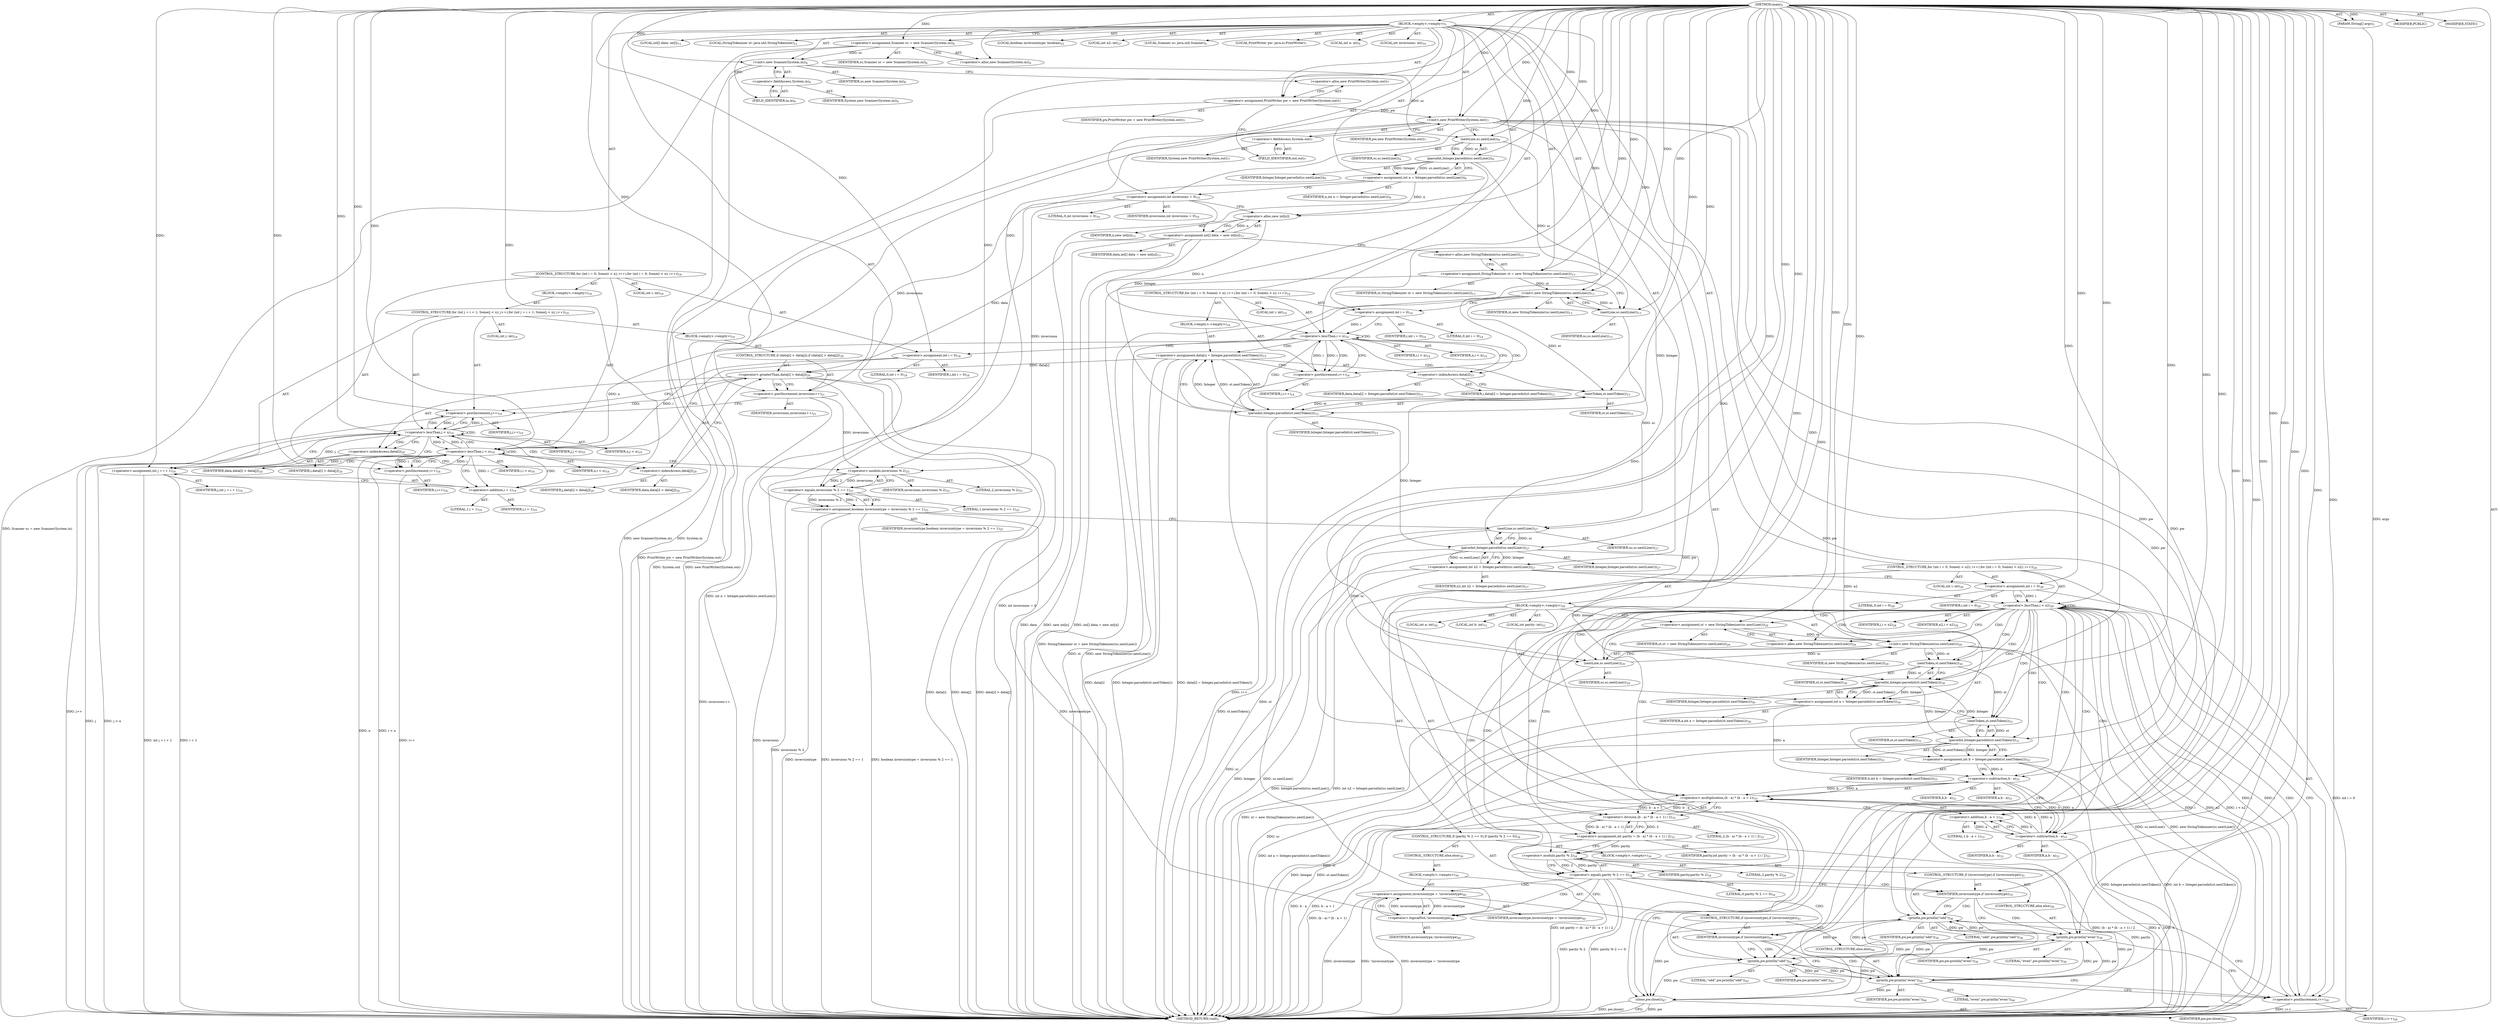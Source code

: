 digraph "main" {  
"24" [label = <(METHOD,main)<SUB>5</SUB>> ]
"25" [label = <(PARAM,String[] args)<SUB>5</SUB>> ]
"26" [label = <(BLOCK,&lt;empty&gt;,&lt;empty&gt;)<SUB>5</SUB>> ]
"4" [label = <(LOCAL,Scanner sc: java.util.Scanner)<SUB>6</SUB>> ]
"27" [label = <(&lt;operator&gt;.assignment,Scanner sc = new Scanner(System.in))<SUB>6</SUB>> ]
"28" [label = <(IDENTIFIER,sc,Scanner sc = new Scanner(System.in))<SUB>6</SUB>> ]
"29" [label = <(&lt;operator&gt;.alloc,new Scanner(System.in))<SUB>6</SUB>> ]
"30" [label = <(&lt;init&gt;,new Scanner(System.in))<SUB>6</SUB>> ]
"3" [label = <(IDENTIFIER,sc,new Scanner(System.in))<SUB>6</SUB>> ]
"31" [label = <(&lt;operator&gt;.fieldAccess,System.in)<SUB>6</SUB>> ]
"32" [label = <(IDENTIFIER,System,new Scanner(System.in))<SUB>6</SUB>> ]
"33" [label = <(FIELD_IDENTIFIER,in,in)<SUB>6</SUB>> ]
"6" [label = <(LOCAL,PrintWriter pw: java.io.PrintWriter)<SUB>7</SUB>> ]
"34" [label = <(&lt;operator&gt;.assignment,PrintWriter pw = new PrintWriter(System.out))<SUB>7</SUB>> ]
"35" [label = <(IDENTIFIER,pw,PrintWriter pw = new PrintWriter(System.out))<SUB>7</SUB>> ]
"36" [label = <(&lt;operator&gt;.alloc,new PrintWriter(System.out))<SUB>7</SUB>> ]
"37" [label = <(&lt;init&gt;,new PrintWriter(System.out))<SUB>7</SUB>> ]
"5" [label = <(IDENTIFIER,pw,new PrintWriter(System.out))<SUB>7</SUB>> ]
"38" [label = <(&lt;operator&gt;.fieldAccess,System.out)<SUB>7</SUB>> ]
"39" [label = <(IDENTIFIER,System,new PrintWriter(System.out))<SUB>7</SUB>> ]
"40" [label = <(FIELD_IDENTIFIER,out,out)<SUB>7</SUB>> ]
"41" [label = <(LOCAL,int n: int)<SUB>9</SUB>> ]
"42" [label = <(&lt;operator&gt;.assignment,int n = Integer.parseInt(sc.nextLine()))<SUB>9</SUB>> ]
"43" [label = <(IDENTIFIER,n,int n = Integer.parseInt(sc.nextLine()))<SUB>9</SUB>> ]
"44" [label = <(parseInt,Integer.parseInt(sc.nextLine()))<SUB>9</SUB>> ]
"45" [label = <(IDENTIFIER,Integer,Integer.parseInt(sc.nextLine()))<SUB>9</SUB>> ]
"46" [label = <(nextLine,sc.nextLine())<SUB>9</SUB>> ]
"47" [label = <(IDENTIFIER,sc,sc.nextLine())<SUB>9</SUB>> ]
"48" [label = <(LOCAL,int inversions: int)<SUB>10</SUB>> ]
"49" [label = <(&lt;operator&gt;.assignment,int inversions = 0)<SUB>10</SUB>> ]
"50" [label = <(IDENTIFIER,inversions,int inversions = 0)<SUB>10</SUB>> ]
"51" [label = <(LITERAL,0,int inversions = 0)<SUB>10</SUB>> ]
"52" [label = <(LOCAL,int[] data: int[])<SUB>11</SUB>> ]
"53" [label = <(&lt;operator&gt;.assignment,int[] data = new int[n])<SUB>11</SUB>> ]
"54" [label = <(IDENTIFIER,data,int[] data = new int[n])<SUB>11</SUB>> ]
"55" [label = <(&lt;operator&gt;.alloc,new int[n])> ]
"56" [label = <(IDENTIFIER,n,new int[n])<SUB>11</SUB>> ]
"8" [label = <(LOCAL,StringTokenizer st: java.util.StringTokenizer)<SUB>13</SUB>> ]
"57" [label = <(&lt;operator&gt;.assignment,StringTokenizer st = new StringTokenizer(sc.nextLine()))<SUB>13</SUB>> ]
"58" [label = <(IDENTIFIER,st,StringTokenizer st = new StringTokenizer(sc.nextLine()))<SUB>13</SUB>> ]
"59" [label = <(&lt;operator&gt;.alloc,new StringTokenizer(sc.nextLine()))<SUB>13</SUB>> ]
"60" [label = <(&lt;init&gt;,new StringTokenizer(sc.nextLine()))<SUB>13</SUB>> ]
"7" [label = <(IDENTIFIER,st,new StringTokenizer(sc.nextLine()))<SUB>13</SUB>> ]
"61" [label = <(nextLine,sc.nextLine())<SUB>13</SUB>> ]
"62" [label = <(IDENTIFIER,sc,sc.nextLine())<SUB>13</SUB>> ]
"63" [label = <(CONTROL_STRUCTURE,for (int i = 0; Some(i &lt; n); i++),for (int i = 0; Some(i &lt; n); i++))<SUB>14</SUB>> ]
"64" [label = <(LOCAL,int i: int)<SUB>14</SUB>> ]
"65" [label = <(&lt;operator&gt;.assignment,int i = 0)<SUB>14</SUB>> ]
"66" [label = <(IDENTIFIER,i,int i = 0)<SUB>14</SUB>> ]
"67" [label = <(LITERAL,0,int i = 0)<SUB>14</SUB>> ]
"68" [label = <(&lt;operator&gt;.lessThan,i &lt; n)<SUB>14</SUB>> ]
"69" [label = <(IDENTIFIER,i,i &lt; n)<SUB>14</SUB>> ]
"70" [label = <(IDENTIFIER,n,i &lt; n)<SUB>14</SUB>> ]
"71" [label = <(&lt;operator&gt;.postIncrement,i++)<SUB>14</SUB>> ]
"72" [label = <(IDENTIFIER,i,i++)<SUB>14</SUB>> ]
"73" [label = <(BLOCK,&lt;empty&gt;,&lt;empty&gt;)<SUB>14</SUB>> ]
"74" [label = <(&lt;operator&gt;.assignment,data[i] = Integer.parseInt(st.nextToken()))<SUB>15</SUB>> ]
"75" [label = <(&lt;operator&gt;.indexAccess,data[i])<SUB>15</SUB>> ]
"76" [label = <(IDENTIFIER,data,data[i] = Integer.parseInt(st.nextToken()))<SUB>15</SUB>> ]
"77" [label = <(IDENTIFIER,i,data[i] = Integer.parseInt(st.nextToken()))<SUB>15</SUB>> ]
"78" [label = <(parseInt,Integer.parseInt(st.nextToken()))<SUB>15</SUB>> ]
"79" [label = <(IDENTIFIER,Integer,Integer.parseInt(st.nextToken()))<SUB>15</SUB>> ]
"80" [label = <(nextToken,st.nextToken())<SUB>15</SUB>> ]
"81" [label = <(IDENTIFIER,st,st.nextToken())<SUB>15</SUB>> ]
"82" [label = <(CONTROL_STRUCTURE,for (int i = 0; Some(i &lt; n); i++),for (int i = 0; Some(i &lt; n); i++))<SUB>18</SUB>> ]
"83" [label = <(LOCAL,int i: int)<SUB>18</SUB>> ]
"84" [label = <(&lt;operator&gt;.assignment,int i = 0)<SUB>18</SUB>> ]
"85" [label = <(IDENTIFIER,i,int i = 0)<SUB>18</SUB>> ]
"86" [label = <(LITERAL,0,int i = 0)<SUB>18</SUB>> ]
"87" [label = <(&lt;operator&gt;.lessThan,i &lt; n)<SUB>18</SUB>> ]
"88" [label = <(IDENTIFIER,i,i &lt; n)<SUB>18</SUB>> ]
"89" [label = <(IDENTIFIER,n,i &lt; n)<SUB>18</SUB>> ]
"90" [label = <(&lt;operator&gt;.postIncrement,i++)<SUB>18</SUB>> ]
"91" [label = <(IDENTIFIER,i,i++)<SUB>18</SUB>> ]
"92" [label = <(BLOCK,&lt;empty&gt;,&lt;empty&gt;)<SUB>18</SUB>> ]
"93" [label = <(CONTROL_STRUCTURE,for (int j = i + 1; Some(j &lt; n); j++),for (int j = i + 1; Some(j &lt; n); j++))<SUB>19</SUB>> ]
"94" [label = <(LOCAL,int j: int)<SUB>19</SUB>> ]
"95" [label = <(&lt;operator&gt;.assignment,int j = i + 1)<SUB>19</SUB>> ]
"96" [label = <(IDENTIFIER,j,int j = i + 1)<SUB>19</SUB>> ]
"97" [label = <(&lt;operator&gt;.addition,i + 1)<SUB>19</SUB>> ]
"98" [label = <(IDENTIFIER,i,i + 1)<SUB>19</SUB>> ]
"99" [label = <(LITERAL,1,i + 1)<SUB>19</SUB>> ]
"100" [label = <(&lt;operator&gt;.lessThan,j &lt; n)<SUB>19</SUB>> ]
"101" [label = <(IDENTIFIER,j,j &lt; n)<SUB>19</SUB>> ]
"102" [label = <(IDENTIFIER,n,j &lt; n)<SUB>19</SUB>> ]
"103" [label = <(&lt;operator&gt;.postIncrement,j++)<SUB>19</SUB>> ]
"104" [label = <(IDENTIFIER,j,j++)<SUB>19</SUB>> ]
"105" [label = <(BLOCK,&lt;empty&gt;,&lt;empty&gt;)<SUB>19</SUB>> ]
"106" [label = <(CONTROL_STRUCTURE,if (data[i] &gt; data[j]),if (data[i] &gt; data[j]))<SUB>20</SUB>> ]
"107" [label = <(&lt;operator&gt;.greaterThan,data[i] &gt; data[j])<SUB>20</SUB>> ]
"108" [label = <(&lt;operator&gt;.indexAccess,data[i])<SUB>20</SUB>> ]
"109" [label = <(IDENTIFIER,data,data[i] &gt; data[j])<SUB>20</SUB>> ]
"110" [label = <(IDENTIFIER,i,data[i] &gt; data[j])<SUB>20</SUB>> ]
"111" [label = <(&lt;operator&gt;.indexAccess,data[j])<SUB>20</SUB>> ]
"112" [label = <(IDENTIFIER,data,data[i] &gt; data[j])<SUB>20</SUB>> ]
"113" [label = <(IDENTIFIER,j,data[i] &gt; data[j])<SUB>20</SUB>> ]
"114" [label = <(&lt;operator&gt;.postIncrement,inversions++)<SUB>21</SUB>> ]
"115" [label = <(IDENTIFIER,inversions,inversions++)<SUB>21</SUB>> ]
"116" [label = <(LOCAL,boolean inversiontype: boolean)<SUB>25</SUB>> ]
"117" [label = <(&lt;operator&gt;.assignment,boolean inversiontype = inversions % 2 == 1)<SUB>25</SUB>> ]
"118" [label = <(IDENTIFIER,inversiontype,boolean inversiontype = inversions % 2 == 1)<SUB>25</SUB>> ]
"119" [label = <(&lt;operator&gt;.equals,inversions % 2 == 1)<SUB>25</SUB>> ]
"120" [label = <(&lt;operator&gt;.modulo,inversions % 2)<SUB>25</SUB>> ]
"121" [label = <(IDENTIFIER,inversions,inversions % 2)<SUB>25</SUB>> ]
"122" [label = <(LITERAL,2,inversions % 2)<SUB>25</SUB>> ]
"123" [label = <(LITERAL,1,inversions % 2 == 1)<SUB>25</SUB>> ]
"124" [label = <(LOCAL,int n2: int)<SUB>27</SUB>> ]
"125" [label = <(&lt;operator&gt;.assignment,int n2 = Integer.parseInt(sc.nextLine()))<SUB>27</SUB>> ]
"126" [label = <(IDENTIFIER,n2,int n2 = Integer.parseInt(sc.nextLine()))<SUB>27</SUB>> ]
"127" [label = <(parseInt,Integer.parseInt(sc.nextLine()))<SUB>27</SUB>> ]
"128" [label = <(IDENTIFIER,Integer,Integer.parseInt(sc.nextLine()))<SUB>27</SUB>> ]
"129" [label = <(nextLine,sc.nextLine())<SUB>27</SUB>> ]
"130" [label = <(IDENTIFIER,sc,sc.nextLine())<SUB>27</SUB>> ]
"131" [label = <(CONTROL_STRUCTURE,for (int i = 0; Some(i &lt; n2); i++),for (int i = 0; Some(i &lt; n2); i++))<SUB>28</SUB>> ]
"132" [label = <(LOCAL,int i: int)<SUB>28</SUB>> ]
"133" [label = <(&lt;operator&gt;.assignment,int i = 0)<SUB>28</SUB>> ]
"134" [label = <(IDENTIFIER,i,int i = 0)<SUB>28</SUB>> ]
"135" [label = <(LITERAL,0,int i = 0)<SUB>28</SUB>> ]
"136" [label = <(&lt;operator&gt;.lessThan,i &lt; n2)<SUB>28</SUB>> ]
"137" [label = <(IDENTIFIER,i,i &lt; n2)<SUB>28</SUB>> ]
"138" [label = <(IDENTIFIER,n2,i &lt; n2)<SUB>28</SUB>> ]
"139" [label = <(&lt;operator&gt;.postIncrement,i++)<SUB>28</SUB>> ]
"140" [label = <(IDENTIFIER,i,i++)<SUB>28</SUB>> ]
"141" [label = <(BLOCK,&lt;empty&gt;,&lt;empty&gt;)<SUB>28</SUB>> ]
"142" [label = <(&lt;operator&gt;.assignment,st = new StringTokenizer(sc.nextLine()))<SUB>29</SUB>> ]
"143" [label = <(IDENTIFIER,st,st = new StringTokenizer(sc.nextLine()))<SUB>29</SUB>> ]
"144" [label = <(&lt;operator&gt;.alloc,new StringTokenizer(sc.nextLine()))<SUB>29</SUB>> ]
"145" [label = <(&lt;init&gt;,new StringTokenizer(sc.nextLine()))<SUB>29</SUB>> ]
"9" [label = <(IDENTIFIER,st,new StringTokenizer(sc.nextLine()))<SUB>29</SUB>> ]
"146" [label = <(nextLine,sc.nextLine())<SUB>29</SUB>> ]
"147" [label = <(IDENTIFIER,sc,sc.nextLine())<SUB>29</SUB>> ]
"148" [label = <(LOCAL,int a: int)<SUB>30</SUB>> ]
"149" [label = <(&lt;operator&gt;.assignment,int a = Integer.parseInt(st.nextToken()))<SUB>30</SUB>> ]
"150" [label = <(IDENTIFIER,a,int a = Integer.parseInt(st.nextToken()))<SUB>30</SUB>> ]
"151" [label = <(parseInt,Integer.parseInt(st.nextToken()))<SUB>30</SUB>> ]
"152" [label = <(IDENTIFIER,Integer,Integer.parseInt(st.nextToken()))<SUB>30</SUB>> ]
"153" [label = <(nextToken,st.nextToken())<SUB>30</SUB>> ]
"154" [label = <(IDENTIFIER,st,st.nextToken())<SUB>30</SUB>> ]
"155" [label = <(LOCAL,int b: int)<SUB>31</SUB>> ]
"156" [label = <(&lt;operator&gt;.assignment,int b = Integer.parseInt(st.nextToken()))<SUB>31</SUB>> ]
"157" [label = <(IDENTIFIER,b,int b = Integer.parseInt(st.nextToken()))<SUB>31</SUB>> ]
"158" [label = <(parseInt,Integer.parseInt(st.nextToken()))<SUB>31</SUB>> ]
"159" [label = <(IDENTIFIER,Integer,Integer.parseInt(st.nextToken()))<SUB>31</SUB>> ]
"160" [label = <(nextToken,st.nextToken())<SUB>31</SUB>> ]
"161" [label = <(IDENTIFIER,st,st.nextToken())<SUB>31</SUB>> ]
"162" [label = <(LOCAL,int parity: int)<SUB>33</SUB>> ]
"163" [label = <(&lt;operator&gt;.assignment,int parity = (b - a) * (b - a + 1) / 2)<SUB>33</SUB>> ]
"164" [label = <(IDENTIFIER,parity,int parity = (b - a) * (b - a + 1) / 2)<SUB>33</SUB>> ]
"165" [label = <(&lt;operator&gt;.division,(b - a) * (b - a + 1) / 2)<SUB>33</SUB>> ]
"166" [label = <(&lt;operator&gt;.multiplication,(b - a) * (b - a + 1))<SUB>33</SUB>> ]
"167" [label = <(&lt;operator&gt;.subtraction,b - a)<SUB>33</SUB>> ]
"168" [label = <(IDENTIFIER,b,b - a)<SUB>33</SUB>> ]
"169" [label = <(IDENTIFIER,a,b - a)<SUB>33</SUB>> ]
"170" [label = <(&lt;operator&gt;.addition,b - a + 1)<SUB>33</SUB>> ]
"171" [label = <(&lt;operator&gt;.subtraction,b - a)<SUB>33</SUB>> ]
"172" [label = <(IDENTIFIER,b,b - a)<SUB>33</SUB>> ]
"173" [label = <(IDENTIFIER,a,b - a)<SUB>33</SUB>> ]
"174" [label = <(LITERAL,1,b - a + 1)<SUB>33</SUB>> ]
"175" [label = <(LITERAL,2,(b - a) * (b - a + 1) / 2)<SUB>33</SUB>> ]
"176" [label = <(CONTROL_STRUCTURE,if (parity % 2 == 0),if (parity % 2 == 0))<SUB>34</SUB>> ]
"177" [label = <(&lt;operator&gt;.equals,parity % 2 == 0)<SUB>34</SUB>> ]
"178" [label = <(&lt;operator&gt;.modulo,parity % 2)<SUB>34</SUB>> ]
"179" [label = <(IDENTIFIER,parity,parity % 2)<SUB>34</SUB>> ]
"180" [label = <(LITERAL,2,parity % 2)<SUB>34</SUB>> ]
"181" [label = <(LITERAL,0,parity % 2 == 0)<SUB>34</SUB>> ]
"182" [label = <(BLOCK,&lt;empty&gt;,&lt;empty&gt;)<SUB>34</SUB>> ]
"183" [label = <(CONTROL_STRUCTURE,if (inversiontype),if (inversiontype))<SUB>35</SUB>> ]
"184" [label = <(IDENTIFIER,inversiontype,if (inversiontype))<SUB>35</SUB>> ]
"185" [label = <(println,pw.println(&quot;odd&quot;))<SUB>36</SUB>> ]
"186" [label = <(IDENTIFIER,pw,pw.println(&quot;odd&quot;))<SUB>36</SUB>> ]
"187" [label = <(LITERAL,&quot;odd&quot;,pw.println(&quot;odd&quot;))<SUB>36</SUB>> ]
"188" [label = <(CONTROL_STRUCTURE,else,else)<SUB>38</SUB>> ]
"189" [label = <(println,pw.println(&quot;even&quot;))<SUB>38</SUB>> ]
"190" [label = <(IDENTIFIER,pw,pw.println(&quot;even&quot;))<SUB>38</SUB>> ]
"191" [label = <(LITERAL,&quot;even&quot;,pw.println(&quot;even&quot;))<SUB>38</SUB>> ]
"192" [label = <(CONTROL_STRUCTURE,else,else)<SUB>39</SUB>> ]
"193" [label = <(BLOCK,&lt;empty&gt;,&lt;empty&gt;)<SUB>39</SUB>> ]
"194" [label = <(&lt;operator&gt;.assignment,inversiontype = !inversiontype)<SUB>40</SUB>> ]
"195" [label = <(IDENTIFIER,inversiontype,inversiontype = !inversiontype)<SUB>40</SUB>> ]
"196" [label = <(&lt;operator&gt;.logicalNot,!inversiontype)<SUB>40</SUB>> ]
"197" [label = <(IDENTIFIER,inversiontype,!inversiontype)<SUB>40</SUB>> ]
"198" [label = <(CONTROL_STRUCTURE,if (inversiontype),if (inversiontype))<SUB>41</SUB>> ]
"199" [label = <(IDENTIFIER,inversiontype,if (inversiontype))<SUB>41</SUB>> ]
"200" [label = <(println,pw.println(&quot;odd&quot;))<SUB>42</SUB>> ]
"201" [label = <(IDENTIFIER,pw,pw.println(&quot;odd&quot;))<SUB>42</SUB>> ]
"202" [label = <(LITERAL,&quot;odd&quot;,pw.println(&quot;odd&quot;))<SUB>42</SUB>> ]
"203" [label = <(CONTROL_STRUCTURE,else,else)<SUB>44</SUB>> ]
"204" [label = <(println,pw.println(&quot;even&quot;))<SUB>44</SUB>> ]
"205" [label = <(IDENTIFIER,pw,pw.println(&quot;even&quot;))<SUB>44</SUB>> ]
"206" [label = <(LITERAL,&quot;even&quot;,pw.println(&quot;even&quot;))<SUB>44</SUB>> ]
"207" [label = <(close,pw.close())<SUB>47</SUB>> ]
"208" [label = <(IDENTIFIER,pw,pw.close())<SUB>47</SUB>> ]
"209" [label = <(MODIFIER,PUBLIC)> ]
"210" [label = <(MODIFIER,STATIC)> ]
"211" [label = <(METHOD_RETURN,void)<SUB>5</SUB>> ]
  "24" -> "25"  [ label = "AST: "] 
  "24" -> "26"  [ label = "AST: "] 
  "24" -> "209"  [ label = "AST: "] 
  "24" -> "210"  [ label = "AST: "] 
  "24" -> "211"  [ label = "AST: "] 
  "26" -> "4"  [ label = "AST: "] 
  "26" -> "27"  [ label = "AST: "] 
  "26" -> "30"  [ label = "AST: "] 
  "26" -> "6"  [ label = "AST: "] 
  "26" -> "34"  [ label = "AST: "] 
  "26" -> "37"  [ label = "AST: "] 
  "26" -> "41"  [ label = "AST: "] 
  "26" -> "42"  [ label = "AST: "] 
  "26" -> "48"  [ label = "AST: "] 
  "26" -> "49"  [ label = "AST: "] 
  "26" -> "52"  [ label = "AST: "] 
  "26" -> "53"  [ label = "AST: "] 
  "26" -> "8"  [ label = "AST: "] 
  "26" -> "57"  [ label = "AST: "] 
  "26" -> "60"  [ label = "AST: "] 
  "26" -> "63"  [ label = "AST: "] 
  "26" -> "82"  [ label = "AST: "] 
  "26" -> "116"  [ label = "AST: "] 
  "26" -> "117"  [ label = "AST: "] 
  "26" -> "124"  [ label = "AST: "] 
  "26" -> "125"  [ label = "AST: "] 
  "26" -> "131"  [ label = "AST: "] 
  "26" -> "207"  [ label = "AST: "] 
  "27" -> "28"  [ label = "AST: "] 
  "27" -> "29"  [ label = "AST: "] 
  "30" -> "3"  [ label = "AST: "] 
  "30" -> "31"  [ label = "AST: "] 
  "31" -> "32"  [ label = "AST: "] 
  "31" -> "33"  [ label = "AST: "] 
  "34" -> "35"  [ label = "AST: "] 
  "34" -> "36"  [ label = "AST: "] 
  "37" -> "5"  [ label = "AST: "] 
  "37" -> "38"  [ label = "AST: "] 
  "38" -> "39"  [ label = "AST: "] 
  "38" -> "40"  [ label = "AST: "] 
  "42" -> "43"  [ label = "AST: "] 
  "42" -> "44"  [ label = "AST: "] 
  "44" -> "45"  [ label = "AST: "] 
  "44" -> "46"  [ label = "AST: "] 
  "46" -> "47"  [ label = "AST: "] 
  "49" -> "50"  [ label = "AST: "] 
  "49" -> "51"  [ label = "AST: "] 
  "53" -> "54"  [ label = "AST: "] 
  "53" -> "55"  [ label = "AST: "] 
  "55" -> "56"  [ label = "AST: "] 
  "57" -> "58"  [ label = "AST: "] 
  "57" -> "59"  [ label = "AST: "] 
  "60" -> "7"  [ label = "AST: "] 
  "60" -> "61"  [ label = "AST: "] 
  "61" -> "62"  [ label = "AST: "] 
  "63" -> "64"  [ label = "AST: "] 
  "63" -> "65"  [ label = "AST: "] 
  "63" -> "68"  [ label = "AST: "] 
  "63" -> "71"  [ label = "AST: "] 
  "63" -> "73"  [ label = "AST: "] 
  "65" -> "66"  [ label = "AST: "] 
  "65" -> "67"  [ label = "AST: "] 
  "68" -> "69"  [ label = "AST: "] 
  "68" -> "70"  [ label = "AST: "] 
  "71" -> "72"  [ label = "AST: "] 
  "73" -> "74"  [ label = "AST: "] 
  "74" -> "75"  [ label = "AST: "] 
  "74" -> "78"  [ label = "AST: "] 
  "75" -> "76"  [ label = "AST: "] 
  "75" -> "77"  [ label = "AST: "] 
  "78" -> "79"  [ label = "AST: "] 
  "78" -> "80"  [ label = "AST: "] 
  "80" -> "81"  [ label = "AST: "] 
  "82" -> "83"  [ label = "AST: "] 
  "82" -> "84"  [ label = "AST: "] 
  "82" -> "87"  [ label = "AST: "] 
  "82" -> "90"  [ label = "AST: "] 
  "82" -> "92"  [ label = "AST: "] 
  "84" -> "85"  [ label = "AST: "] 
  "84" -> "86"  [ label = "AST: "] 
  "87" -> "88"  [ label = "AST: "] 
  "87" -> "89"  [ label = "AST: "] 
  "90" -> "91"  [ label = "AST: "] 
  "92" -> "93"  [ label = "AST: "] 
  "93" -> "94"  [ label = "AST: "] 
  "93" -> "95"  [ label = "AST: "] 
  "93" -> "100"  [ label = "AST: "] 
  "93" -> "103"  [ label = "AST: "] 
  "93" -> "105"  [ label = "AST: "] 
  "95" -> "96"  [ label = "AST: "] 
  "95" -> "97"  [ label = "AST: "] 
  "97" -> "98"  [ label = "AST: "] 
  "97" -> "99"  [ label = "AST: "] 
  "100" -> "101"  [ label = "AST: "] 
  "100" -> "102"  [ label = "AST: "] 
  "103" -> "104"  [ label = "AST: "] 
  "105" -> "106"  [ label = "AST: "] 
  "106" -> "107"  [ label = "AST: "] 
  "106" -> "114"  [ label = "AST: "] 
  "107" -> "108"  [ label = "AST: "] 
  "107" -> "111"  [ label = "AST: "] 
  "108" -> "109"  [ label = "AST: "] 
  "108" -> "110"  [ label = "AST: "] 
  "111" -> "112"  [ label = "AST: "] 
  "111" -> "113"  [ label = "AST: "] 
  "114" -> "115"  [ label = "AST: "] 
  "117" -> "118"  [ label = "AST: "] 
  "117" -> "119"  [ label = "AST: "] 
  "119" -> "120"  [ label = "AST: "] 
  "119" -> "123"  [ label = "AST: "] 
  "120" -> "121"  [ label = "AST: "] 
  "120" -> "122"  [ label = "AST: "] 
  "125" -> "126"  [ label = "AST: "] 
  "125" -> "127"  [ label = "AST: "] 
  "127" -> "128"  [ label = "AST: "] 
  "127" -> "129"  [ label = "AST: "] 
  "129" -> "130"  [ label = "AST: "] 
  "131" -> "132"  [ label = "AST: "] 
  "131" -> "133"  [ label = "AST: "] 
  "131" -> "136"  [ label = "AST: "] 
  "131" -> "139"  [ label = "AST: "] 
  "131" -> "141"  [ label = "AST: "] 
  "133" -> "134"  [ label = "AST: "] 
  "133" -> "135"  [ label = "AST: "] 
  "136" -> "137"  [ label = "AST: "] 
  "136" -> "138"  [ label = "AST: "] 
  "139" -> "140"  [ label = "AST: "] 
  "141" -> "142"  [ label = "AST: "] 
  "141" -> "145"  [ label = "AST: "] 
  "141" -> "148"  [ label = "AST: "] 
  "141" -> "149"  [ label = "AST: "] 
  "141" -> "155"  [ label = "AST: "] 
  "141" -> "156"  [ label = "AST: "] 
  "141" -> "162"  [ label = "AST: "] 
  "141" -> "163"  [ label = "AST: "] 
  "141" -> "176"  [ label = "AST: "] 
  "142" -> "143"  [ label = "AST: "] 
  "142" -> "144"  [ label = "AST: "] 
  "145" -> "9"  [ label = "AST: "] 
  "145" -> "146"  [ label = "AST: "] 
  "146" -> "147"  [ label = "AST: "] 
  "149" -> "150"  [ label = "AST: "] 
  "149" -> "151"  [ label = "AST: "] 
  "151" -> "152"  [ label = "AST: "] 
  "151" -> "153"  [ label = "AST: "] 
  "153" -> "154"  [ label = "AST: "] 
  "156" -> "157"  [ label = "AST: "] 
  "156" -> "158"  [ label = "AST: "] 
  "158" -> "159"  [ label = "AST: "] 
  "158" -> "160"  [ label = "AST: "] 
  "160" -> "161"  [ label = "AST: "] 
  "163" -> "164"  [ label = "AST: "] 
  "163" -> "165"  [ label = "AST: "] 
  "165" -> "166"  [ label = "AST: "] 
  "165" -> "175"  [ label = "AST: "] 
  "166" -> "167"  [ label = "AST: "] 
  "166" -> "170"  [ label = "AST: "] 
  "167" -> "168"  [ label = "AST: "] 
  "167" -> "169"  [ label = "AST: "] 
  "170" -> "171"  [ label = "AST: "] 
  "170" -> "174"  [ label = "AST: "] 
  "171" -> "172"  [ label = "AST: "] 
  "171" -> "173"  [ label = "AST: "] 
  "176" -> "177"  [ label = "AST: "] 
  "176" -> "182"  [ label = "AST: "] 
  "176" -> "192"  [ label = "AST: "] 
  "177" -> "178"  [ label = "AST: "] 
  "177" -> "181"  [ label = "AST: "] 
  "178" -> "179"  [ label = "AST: "] 
  "178" -> "180"  [ label = "AST: "] 
  "182" -> "183"  [ label = "AST: "] 
  "183" -> "184"  [ label = "AST: "] 
  "183" -> "185"  [ label = "AST: "] 
  "183" -> "188"  [ label = "AST: "] 
  "185" -> "186"  [ label = "AST: "] 
  "185" -> "187"  [ label = "AST: "] 
  "188" -> "189"  [ label = "AST: "] 
  "189" -> "190"  [ label = "AST: "] 
  "189" -> "191"  [ label = "AST: "] 
  "192" -> "193"  [ label = "AST: "] 
  "193" -> "194"  [ label = "AST: "] 
  "193" -> "198"  [ label = "AST: "] 
  "194" -> "195"  [ label = "AST: "] 
  "194" -> "196"  [ label = "AST: "] 
  "196" -> "197"  [ label = "AST: "] 
  "198" -> "199"  [ label = "AST: "] 
  "198" -> "200"  [ label = "AST: "] 
  "198" -> "203"  [ label = "AST: "] 
  "200" -> "201"  [ label = "AST: "] 
  "200" -> "202"  [ label = "AST: "] 
  "203" -> "204"  [ label = "AST: "] 
  "204" -> "205"  [ label = "AST: "] 
  "204" -> "206"  [ label = "AST: "] 
  "207" -> "208"  [ label = "AST: "] 
  "27" -> "33"  [ label = "CFG: "] 
  "30" -> "36"  [ label = "CFG: "] 
  "34" -> "40"  [ label = "CFG: "] 
  "37" -> "46"  [ label = "CFG: "] 
  "42" -> "49"  [ label = "CFG: "] 
  "49" -> "55"  [ label = "CFG: "] 
  "53" -> "59"  [ label = "CFG: "] 
  "57" -> "61"  [ label = "CFG: "] 
  "60" -> "65"  [ label = "CFG: "] 
  "117" -> "129"  [ label = "CFG: "] 
  "125" -> "133"  [ label = "CFG: "] 
  "207" -> "211"  [ label = "CFG: "] 
  "29" -> "27"  [ label = "CFG: "] 
  "31" -> "30"  [ label = "CFG: "] 
  "36" -> "34"  [ label = "CFG: "] 
  "38" -> "37"  [ label = "CFG: "] 
  "44" -> "42"  [ label = "CFG: "] 
  "55" -> "53"  [ label = "CFG: "] 
  "59" -> "57"  [ label = "CFG: "] 
  "61" -> "60"  [ label = "CFG: "] 
  "65" -> "68"  [ label = "CFG: "] 
  "68" -> "75"  [ label = "CFG: "] 
  "68" -> "84"  [ label = "CFG: "] 
  "71" -> "68"  [ label = "CFG: "] 
  "84" -> "87"  [ label = "CFG: "] 
  "87" -> "97"  [ label = "CFG: "] 
  "87" -> "120"  [ label = "CFG: "] 
  "90" -> "87"  [ label = "CFG: "] 
  "119" -> "117"  [ label = "CFG: "] 
  "127" -> "125"  [ label = "CFG: "] 
  "133" -> "136"  [ label = "CFG: "] 
  "136" -> "144"  [ label = "CFG: "] 
  "136" -> "207"  [ label = "CFG: "] 
  "139" -> "136"  [ label = "CFG: "] 
  "33" -> "31"  [ label = "CFG: "] 
  "40" -> "38"  [ label = "CFG: "] 
  "46" -> "44"  [ label = "CFG: "] 
  "74" -> "71"  [ label = "CFG: "] 
  "120" -> "119"  [ label = "CFG: "] 
  "129" -> "127"  [ label = "CFG: "] 
  "142" -> "146"  [ label = "CFG: "] 
  "145" -> "153"  [ label = "CFG: "] 
  "149" -> "160"  [ label = "CFG: "] 
  "156" -> "167"  [ label = "CFG: "] 
  "163" -> "178"  [ label = "CFG: "] 
  "75" -> "80"  [ label = "CFG: "] 
  "78" -> "74"  [ label = "CFG: "] 
  "95" -> "100"  [ label = "CFG: "] 
  "100" -> "108"  [ label = "CFG: "] 
  "100" -> "90"  [ label = "CFG: "] 
  "103" -> "100"  [ label = "CFG: "] 
  "144" -> "142"  [ label = "CFG: "] 
  "146" -> "145"  [ label = "CFG: "] 
  "151" -> "149"  [ label = "CFG: "] 
  "158" -> "156"  [ label = "CFG: "] 
  "165" -> "163"  [ label = "CFG: "] 
  "177" -> "184"  [ label = "CFG: "] 
  "177" -> "196"  [ label = "CFG: "] 
  "80" -> "78"  [ label = "CFG: "] 
  "97" -> "95"  [ label = "CFG: "] 
  "153" -> "151"  [ label = "CFG: "] 
  "160" -> "158"  [ label = "CFG: "] 
  "166" -> "165"  [ label = "CFG: "] 
  "178" -> "177"  [ label = "CFG: "] 
  "107" -> "114"  [ label = "CFG: "] 
  "107" -> "103"  [ label = "CFG: "] 
  "114" -> "103"  [ label = "CFG: "] 
  "167" -> "171"  [ label = "CFG: "] 
  "170" -> "166"  [ label = "CFG: "] 
  "184" -> "185"  [ label = "CFG: "] 
  "184" -> "189"  [ label = "CFG: "] 
  "185" -> "139"  [ label = "CFG: "] 
  "194" -> "199"  [ label = "CFG: "] 
  "108" -> "111"  [ label = "CFG: "] 
  "111" -> "107"  [ label = "CFG: "] 
  "171" -> "170"  [ label = "CFG: "] 
  "189" -> "139"  [ label = "CFG: "] 
  "196" -> "194"  [ label = "CFG: "] 
  "199" -> "200"  [ label = "CFG: "] 
  "199" -> "204"  [ label = "CFG: "] 
  "200" -> "139"  [ label = "CFG: "] 
  "204" -> "139"  [ label = "CFG: "] 
  "24" -> "29"  [ label = "CFG: "] 
  "25" -> "211"  [ label = "DDG: args"] 
  "27" -> "211"  [ label = "DDG: Scanner sc = new Scanner(System.in)"] 
  "30" -> "211"  [ label = "DDG: System.in"] 
  "30" -> "211"  [ label = "DDG: new Scanner(System.in)"] 
  "34" -> "211"  [ label = "DDG: PrintWriter pw = new PrintWriter(System.out)"] 
  "37" -> "211"  [ label = "DDG: System.out"] 
  "37" -> "211"  [ label = "DDG: new PrintWriter(System.out)"] 
  "42" -> "211"  [ label = "DDG: int n = Integer.parseInt(sc.nextLine())"] 
  "49" -> "211"  [ label = "DDG: int inversions = 0"] 
  "53" -> "211"  [ label = "DDG: data"] 
  "53" -> "211"  [ label = "DDG: new int[n]"] 
  "53" -> "211"  [ label = "DDG: int[] data = new int[n]"] 
  "57" -> "211"  [ label = "DDG: StringTokenizer st = new StringTokenizer(sc.nextLine())"] 
  "60" -> "211"  [ label = "DDG: st"] 
  "60" -> "211"  [ label = "DDG: new StringTokenizer(sc.nextLine())"] 
  "87" -> "211"  [ label = "DDG: n"] 
  "87" -> "211"  [ label = "DDG: i &lt; n"] 
  "117" -> "211"  [ label = "DDG: inversiontype"] 
  "120" -> "211"  [ label = "DDG: inversions"] 
  "119" -> "211"  [ label = "DDG: inversions % 2"] 
  "117" -> "211"  [ label = "DDG: inversions % 2 == 1"] 
  "117" -> "211"  [ label = "DDG: boolean inversiontype = inversions % 2 == 1"] 
  "127" -> "211"  [ label = "DDG: Integer"] 
  "129" -> "211"  [ label = "DDG: sc"] 
  "127" -> "211"  [ label = "DDG: sc.nextLine()"] 
  "125" -> "211"  [ label = "DDG: Integer.parseInt(sc.nextLine())"] 
  "125" -> "211"  [ label = "DDG: int n2 = Integer.parseInt(sc.nextLine())"] 
  "133" -> "211"  [ label = "DDG: int i = 0"] 
  "136" -> "211"  [ label = "DDG: i"] 
  "136" -> "211"  [ label = "DDG: n2"] 
  "136" -> "211"  [ label = "DDG: i &lt; n2"] 
  "207" -> "211"  [ label = "DDG: pw"] 
  "207" -> "211"  [ label = "DDG: pw.close()"] 
  "142" -> "211"  [ label = "DDG: st = new StringTokenizer(sc.nextLine())"] 
  "146" -> "211"  [ label = "DDG: sc"] 
  "145" -> "211"  [ label = "DDG: sc.nextLine()"] 
  "145" -> "211"  [ label = "DDG: new StringTokenizer(sc.nextLine())"] 
  "149" -> "211"  [ label = "DDG: int a = Integer.parseInt(st.nextToken())"] 
  "158" -> "211"  [ label = "DDG: Integer"] 
  "160" -> "211"  [ label = "DDG: st"] 
  "158" -> "211"  [ label = "DDG: st.nextToken()"] 
  "156" -> "211"  [ label = "DDG: Integer.parseInt(st.nextToken())"] 
  "156" -> "211"  [ label = "DDG: int b = Integer.parseInt(st.nextToken())"] 
  "166" -> "211"  [ label = "DDG: b - a"] 
  "171" -> "211"  [ label = "DDG: b"] 
  "171" -> "211"  [ label = "DDG: a"] 
  "166" -> "211"  [ label = "DDG: b - a + 1"] 
  "165" -> "211"  [ label = "DDG: (b - a) * (b - a + 1)"] 
  "163" -> "211"  [ label = "DDG: (b - a) * (b - a + 1) / 2"] 
  "163" -> "211"  [ label = "DDG: int parity = (b - a) * (b - a + 1) / 2"] 
  "178" -> "211"  [ label = "DDG: parity"] 
  "177" -> "211"  [ label = "DDG: parity % 2"] 
  "177" -> "211"  [ label = "DDG: parity % 2 == 0"] 
  "194" -> "211"  [ label = "DDG: inversiontype"] 
  "194" -> "211"  [ label = "DDG: !inversiontype"] 
  "194" -> "211"  [ label = "DDG: inversiontype = !inversiontype"] 
  "139" -> "211"  [ label = "DDG: i++"] 
  "95" -> "211"  [ label = "DDG: i + 1"] 
  "95" -> "211"  [ label = "DDG: int j = i + 1"] 
  "100" -> "211"  [ label = "DDG: j"] 
  "100" -> "211"  [ label = "DDG: j &lt; n"] 
  "90" -> "211"  [ label = "DDG: i++"] 
  "107" -> "211"  [ label = "DDG: data[i]"] 
  "107" -> "211"  [ label = "DDG: data[j]"] 
  "107" -> "211"  [ label = "DDG: data[i] &gt; data[j]"] 
  "114" -> "211"  [ label = "DDG: inversions++"] 
  "103" -> "211"  [ label = "DDG: j++"] 
  "74" -> "211"  [ label = "DDG: data[i]"] 
  "80" -> "211"  [ label = "DDG: st"] 
  "78" -> "211"  [ label = "DDG: st.nextToken()"] 
  "74" -> "211"  [ label = "DDG: Integer.parseInt(st.nextToken())"] 
  "74" -> "211"  [ label = "DDG: data[i] = Integer.parseInt(st.nextToken())"] 
  "71" -> "211"  [ label = "DDG: i++"] 
  "24" -> "25"  [ label = "DDG: "] 
  "24" -> "27"  [ label = "DDG: "] 
  "24" -> "34"  [ label = "DDG: "] 
  "44" -> "42"  [ label = "DDG: Integer"] 
  "44" -> "42"  [ label = "DDG: sc.nextLine()"] 
  "24" -> "49"  [ label = "DDG: "] 
  "55" -> "53"  [ label = "DDG: n"] 
  "24" -> "57"  [ label = "DDG: "] 
  "119" -> "117"  [ label = "DDG: inversions % 2"] 
  "119" -> "117"  [ label = "DDG: 1"] 
  "127" -> "125"  [ label = "DDG: Integer"] 
  "127" -> "125"  [ label = "DDG: sc.nextLine()"] 
  "27" -> "30"  [ label = "DDG: sc"] 
  "24" -> "30"  [ label = "DDG: "] 
  "34" -> "37"  [ label = "DDG: pw"] 
  "24" -> "37"  [ label = "DDG: "] 
  "57" -> "60"  [ label = "DDG: st"] 
  "24" -> "60"  [ label = "DDG: "] 
  "61" -> "60"  [ label = "DDG: sc"] 
  "24" -> "65"  [ label = "DDG: "] 
  "24" -> "84"  [ label = "DDG: "] 
  "24" -> "133"  [ label = "DDG: "] 
  "37" -> "207"  [ label = "DDG: pw"] 
  "204" -> "207"  [ label = "DDG: pw"] 
  "200" -> "207"  [ label = "DDG: pw"] 
  "189" -> "207"  [ label = "DDG: pw"] 
  "185" -> "207"  [ label = "DDG: pw"] 
  "24" -> "207"  [ label = "DDG: "] 
  "24" -> "44"  [ label = "DDG: "] 
  "46" -> "44"  [ label = "DDG: sc"] 
  "42" -> "55"  [ label = "DDG: n"] 
  "24" -> "55"  [ label = "DDG: "] 
  "46" -> "61"  [ label = "DDG: sc"] 
  "24" -> "61"  [ label = "DDG: "] 
  "65" -> "68"  [ label = "DDG: i"] 
  "71" -> "68"  [ label = "DDG: i"] 
  "24" -> "68"  [ label = "DDG: "] 
  "55" -> "68"  [ label = "DDG: n"] 
  "68" -> "71"  [ label = "DDG: i"] 
  "24" -> "71"  [ label = "DDG: "] 
  "78" -> "74"  [ label = "DDG: Integer"] 
  "78" -> "74"  [ label = "DDG: st.nextToken()"] 
  "84" -> "87"  [ label = "DDG: i"] 
  "90" -> "87"  [ label = "DDG: i"] 
  "24" -> "87"  [ label = "DDG: "] 
  "68" -> "87"  [ label = "DDG: n"] 
  "100" -> "87"  [ label = "DDG: n"] 
  "24" -> "90"  [ label = "DDG: "] 
  "87" -> "90"  [ label = "DDG: i"] 
  "120" -> "119"  [ label = "DDG: inversions"] 
  "120" -> "119"  [ label = "DDG: 2"] 
  "24" -> "119"  [ label = "DDG: "] 
  "44" -> "127"  [ label = "DDG: Integer"] 
  "78" -> "127"  [ label = "DDG: Integer"] 
  "24" -> "127"  [ label = "DDG: "] 
  "129" -> "127"  [ label = "DDG: sc"] 
  "133" -> "136"  [ label = "DDG: i"] 
  "139" -> "136"  [ label = "DDG: i"] 
  "24" -> "136"  [ label = "DDG: "] 
  "125" -> "136"  [ label = "DDG: n2"] 
  "136" -> "139"  [ label = "DDG: i"] 
  "24" -> "139"  [ label = "DDG: "] 
  "24" -> "142"  [ label = "DDG: "] 
  "151" -> "149"  [ label = "DDG: Integer"] 
  "151" -> "149"  [ label = "DDG: st.nextToken()"] 
  "158" -> "156"  [ label = "DDG: Integer"] 
  "158" -> "156"  [ label = "DDG: st.nextToken()"] 
  "165" -> "163"  [ label = "DDG: (b - a) * (b - a + 1)"] 
  "165" -> "163"  [ label = "DDG: 2"] 
  "30" -> "46"  [ label = "DDG: sc"] 
  "24" -> "46"  [ label = "DDG: "] 
  "87" -> "95"  [ label = "DDG: i"] 
  "24" -> "95"  [ label = "DDG: "] 
  "49" -> "120"  [ label = "DDG: inversions"] 
  "114" -> "120"  [ label = "DDG: inversions"] 
  "24" -> "120"  [ label = "DDG: "] 
  "61" -> "129"  [ label = "DDG: sc"] 
  "24" -> "129"  [ label = "DDG: "] 
  "142" -> "145"  [ label = "DDG: st"] 
  "24" -> "145"  [ label = "DDG: "] 
  "146" -> "145"  [ label = "DDG: sc"] 
  "44" -> "78"  [ label = "DDG: Integer"] 
  "24" -> "78"  [ label = "DDG: "] 
  "80" -> "78"  [ label = "DDG: st"] 
  "95" -> "100"  [ label = "DDG: j"] 
  "103" -> "100"  [ label = "DDG: j"] 
  "24" -> "100"  [ label = "DDG: "] 
  "87" -> "100"  [ label = "DDG: n"] 
  "100" -> "103"  [ label = "DDG: j"] 
  "24" -> "103"  [ label = "DDG: "] 
  "129" -> "146"  [ label = "DDG: sc"] 
  "24" -> "146"  [ label = "DDG: "] 
  "127" -> "151"  [ label = "DDG: Integer"] 
  "158" -> "151"  [ label = "DDG: Integer"] 
  "24" -> "151"  [ label = "DDG: "] 
  "153" -> "151"  [ label = "DDG: st"] 
  "151" -> "158"  [ label = "DDG: Integer"] 
  "24" -> "158"  [ label = "DDG: "] 
  "160" -> "158"  [ label = "DDG: st"] 
  "166" -> "165"  [ label = "DDG: b - a"] 
  "166" -> "165"  [ label = "DDG: b - a + 1"] 
  "24" -> "165"  [ label = "DDG: "] 
  "178" -> "177"  [ label = "DDG: parity"] 
  "178" -> "177"  [ label = "DDG: 2"] 
  "24" -> "177"  [ label = "DDG: "] 
  "60" -> "80"  [ label = "DDG: st"] 
  "24" -> "80"  [ label = "DDG: "] 
  "87" -> "97"  [ label = "DDG: i"] 
  "24" -> "97"  [ label = "DDG: "] 
  "145" -> "153"  [ label = "DDG: st"] 
  "24" -> "153"  [ label = "DDG: "] 
  "153" -> "160"  [ label = "DDG: st"] 
  "24" -> "160"  [ label = "DDG: "] 
  "167" -> "166"  [ label = "DDG: b"] 
  "167" -> "166"  [ label = "DDG: a"] 
  "171" -> "166"  [ label = "DDG: b"] 
  "171" -> "166"  [ label = "DDG: a"] 
  "24" -> "166"  [ label = "DDG: "] 
  "163" -> "178"  [ label = "DDG: parity"] 
  "24" -> "178"  [ label = "DDG: "] 
  "24" -> "184"  [ label = "DDG: "] 
  "196" -> "194"  [ label = "DDG: inversiontype"] 
  "53" -> "107"  [ label = "DDG: data"] 
  "74" -> "107"  [ label = "DDG: data[i]"] 
  "49" -> "114"  [ label = "DDG: inversions"] 
  "24" -> "114"  [ label = "DDG: "] 
  "156" -> "167"  [ label = "DDG: b"] 
  "24" -> "167"  [ label = "DDG: "] 
  "149" -> "167"  [ label = "DDG: a"] 
  "171" -> "170"  [ label = "DDG: b"] 
  "171" -> "170"  [ label = "DDG: a"] 
  "24" -> "170"  [ label = "DDG: "] 
  "37" -> "185"  [ label = "DDG: pw"] 
  "204" -> "185"  [ label = "DDG: pw"] 
  "200" -> "185"  [ label = "DDG: pw"] 
  "189" -> "185"  [ label = "DDG: pw"] 
  "24" -> "185"  [ label = "DDG: "] 
  "24" -> "199"  [ label = "DDG: "] 
  "167" -> "171"  [ label = "DDG: b"] 
  "24" -> "171"  [ label = "DDG: "] 
  "167" -> "171"  [ label = "DDG: a"] 
  "37" -> "189"  [ label = "DDG: pw"] 
  "204" -> "189"  [ label = "DDG: pw"] 
  "200" -> "189"  [ label = "DDG: pw"] 
  "185" -> "189"  [ label = "DDG: pw"] 
  "24" -> "189"  [ label = "DDG: "] 
  "117" -> "196"  [ label = "DDG: inversiontype"] 
  "194" -> "196"  [ label = "DDG: inversiontype"] 
  "24" -> "196"  [ label = "DDG: "] 
  "37" -> "200"  [ label = "DDG: pw"] 
  "204" -> "200"  [ label = "DDG: pw"] 
  "189" -> "200"  [ label = "DDG: pw"] 
  "185" -> "200"  [ label = "DDG: pw"] 
  "24" -> "200"  [ label = "DDG: "] 
  "37" -> "204"  [ label = "DDG: pw"] 
  "200" -> "204"  [ label = "DDG: pw"] 
  "189" -> "204"  [ label = "DDG: pw"] 
  "185" -> "204"  [ label = "DDG: pw"] 
  "24" -> "204"  [ label = "DDG: "] 
  "68" -> "68"  [ label = "CDG: "] 
  "68" -> "75"  [ label = "CDG: "] 
  "68" -> "74"  [ label = "CDG: "] 
  "68" -> "80"  [ label = "CDG: "] 
  "68" -> "71"  [ label = "CDG: "] 
  "68" -> "78"  [ label = "CDG: "] 
  "87" -> "95"  [ label = "CDG: "] 
  "87" -> "87"  [ label = "CDG: "] 
  "87" -> "97"  [ label = "CDG: "] 
  "87" -> "90"  [ label = "CDG: "] 
  "87" -> "100"  [ label = "CDG: "] 
  "136" -> "167"  [ label = "CDG: "] 
  "136" -> "136"  [ label = "CDG: "] 
  "136" -> "145"  [ label = "CDG: "] 
  "136" -> "146"  [ label = "CDG: "] 
  "136" -> "163"  [ label = "CDG: "] 
  "136" -> "178"  [ label = "CDG: "] 
  "136" -> "149"  [ label = "CDG: "] 
  "136" -> "151"  [ label = "CDG: "] 
  "136" -> "153"  [ label = "CDG: "] 
  "136" -> "170"  [ label = "CDG: "] 
  "136" -> "144"  [ label = "CDG: "] 
  "136" -> "139"  [ label = "CDG: "] 
  "136" -> "158"  [ label = "CDG: "] 
  "136" -> "171"  [ label = "CDG: "] 
  "136" -> "160"  [ label = "CDG: "] 
  "136" -> "166"  [ label = "CDG: "] 
  "136" -> "142"  [ label = "CDG: "] 
  "136" -> "177"  [ label = "CDG: "] 
  "136" -> "165"  [ label = "CDG: "] 
  "136" -> "156"  [ label = "CDG: "] 
  "100" -> "107"  [ label = "CDG: "] 
  "100" -> "103"  [ label = "CDG: "] 
  "100" -> "100"  [ label = "CDG: "] 
  "100" -> "108"  [ label = "CDG: "] 
  "100" -> "111"  [ label = "CDG: "] 
  "177" -> "196"  [ label = "CDG: "] 
  "177" -> "184"  [ label = "CDG: "] 
  "177" -> "194"  [ label = "CDG: "] 
  "177" -> "199"  [ label = "CDG: "] 
  "107" -> "114"  [ label = "CDG: "] 
  "184" -> "185"  [ label = "CDG: "] 
  "184" -> "189"  [ label = "CDG: "] 
  "199" -> "204"  [ label = "CDG: "] 
  "199" -> "200"  [ label = "CDG: "] 
}
